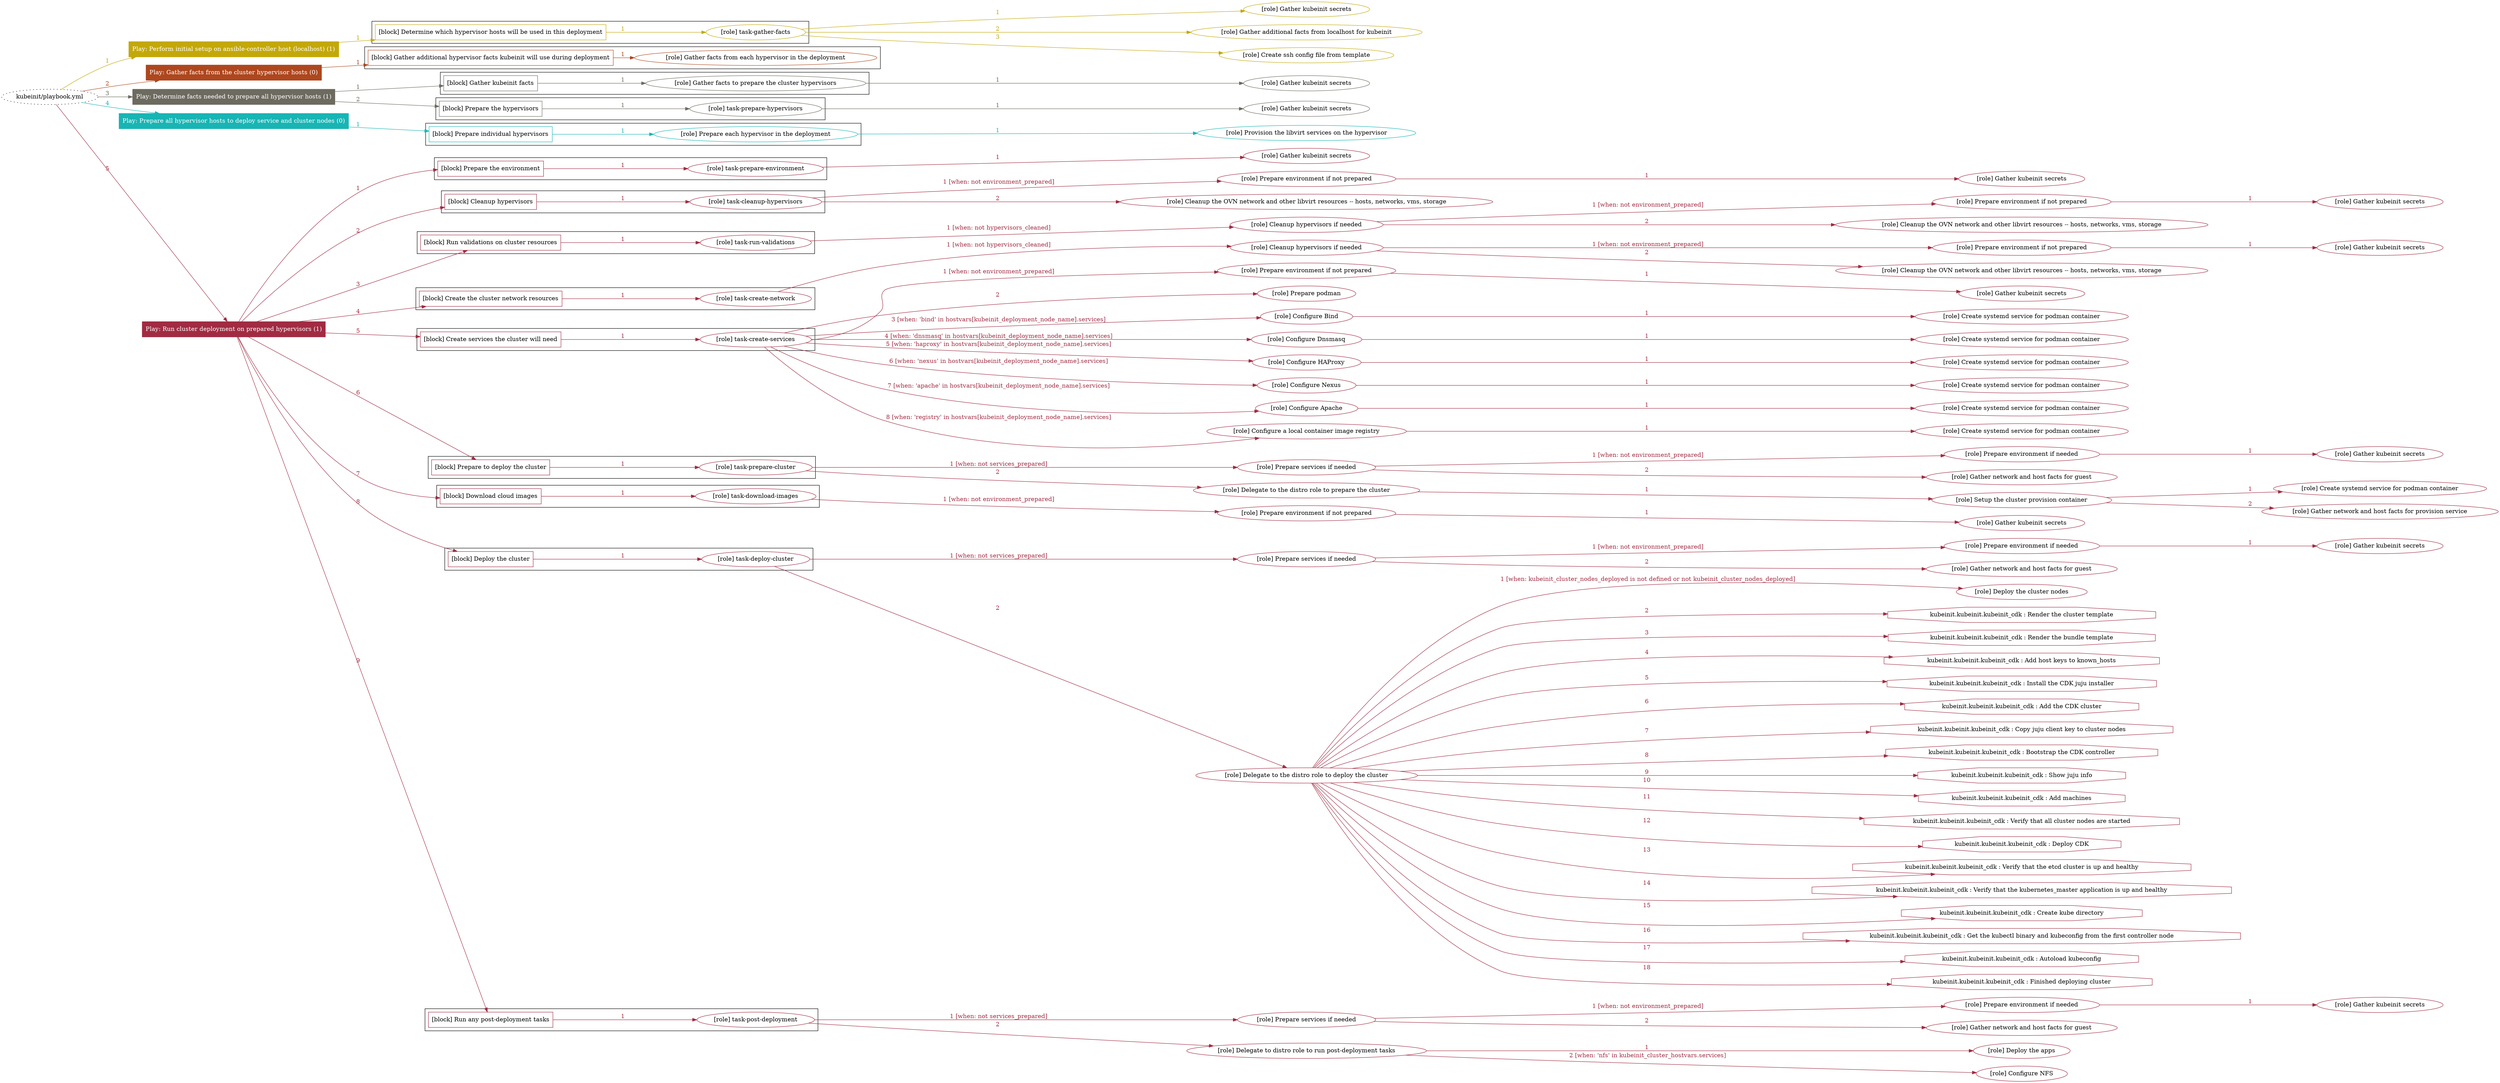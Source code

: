 digraph {
	graph [concentrate=true ordering=in rankdir=LR ratio=fill]
	edge [esep=5 sep=10]
	"kubeinit/playbook.yml" [URL="/home/runner/work/kubeinit/kubeinit/kubeinit/playbook.yml" id=playbook_540c8714 style=dotted]
	play_c4e6faad [label="Play: Perform initial setup on ansible-controller host (localhost) (1)" URL="/home/runner/work/kubeinit/kubeinit/kubeinit/playbook.yml" color="#c3a809" fontcolor="#ffffff" id=play_c4e6faad shape=box style=filled tooltip=localhost]
	"kubeinit/playbook.yml" -> play_c4e6faad [label="1 " color="#c3a809" fontcolor="#c3a809" id=edge_1e512dbe labeltooltip="1 " tooltip="1 "]
	subgraph "Gather kubeinit secrets" {
		role_24a7e60f [label="[role] Gather kubeinit secrets" URL="/home/runner/.ansible/collections/ansible_collections/kubeinit/kubeinit/roles/kubeinit_prepare/tasks/build_hypervisors_group.yml" color="#c3a809" id=role_24a7e60f tooltip="Gather kubeinit secrets"]
	}
	subgraph "Gather additional facts from localhost for kubeinit" {
		role_ffe23632 [label="[role] Gather additional facts from localhost for kubeinit" URL="/home/runner/.ansible/collections/ansible_collections/kubeinit/kubeinit/roles/kubeinit_prepare/tasks/build_hypervisors_group.yml" color="#c3a809" id=role_ffe23632 tooltip="Gather additional facts from localhost for kubeinit"]
	}
	subgraph "Create ssh config file from template" {
		role_763b07bf [label="[role] Create ssh config file from template" URL="/home/runner/.ansible/collections/ansible_collections/kubeinit/kubeinit/roles/kubeinit_prepare/tasks/build_hypervisors_group.yml" color="#c3a809" id=role_763b07bf tooltip="Create ssh config file from template"]
	}
	subgraph "task-gather-facts" {
		role_30313fa8 [label="[role] task-gather-facts" URL="/home/runner/work/kubeinit/kubeinit/kubeinit/playbook.yml" color="#c3a809" id=role_30313fa8 tooltip="task-gather-facts"]
		role_30313fa8 -> role_24a7e60f [label="1 " color="#c3a809" fontcolor="#c3a809" id=edge_00fcc442 labeltooltip="1 " tooltip="1 "]
		role_30313fa8 -> role_ffe23632 [label="2 " color="#c3a809" fontcolor="#c3a809" id=edge_20795782 labeltooltip="2 " tooltip="2 "]
		role_30313fa8 -> role_763b07bf [label="3 " color="#c3a809" fontcolor="#c3a809" id=edge_b3b89a66 labeltooltip="3 " tooltip="3 "]
	}
	subgraph "Play: Perform initial setup on ansible-controller host (localhost) (1)" {
		play_c4e6faad -> block_8456fee6 [label=1 color="#c3a809" fontcolor="#c3a809" id=edge_d18640ca labeltooltip=1 tooltip=1]
		subgraph cluster_block_8456fee6 {
			block_8456fee6 [label="[block] Determine which hypervisor hosts will be used in this deployment" URL="/home/runner/work/kubeinit/kubeinit/kubeinit/playbook.yml" color="#c3a809" id=block_8456fee6 labeltooltip="Determine which hypervisor hosts will be used in this deployment" shape=box tooltip="Determine which hypervisor hosts will be used in this deployment"]
			block_8456fee6 -> role_30313fa8 [label="1 " color="#c3a809" fontcolor="#c3a809" id=edge_c5ba53bf labeltooltip="1 " tooltip="1 "]
		}
	}
	play_e8f2e19f [label="Play: Gather facts from the cluster hypervisor hosts (0)" URL="/home/runner/work/kubeinit/kubeinit/kubeinit/playbook.yml" color="#ae471e" fontcolor="#ffffff" id=play_e8f2e19f shape=box style=filled tooltip="Play: Gather facts from the cluster hypervisor hosts (0)"]
	"kubeinit/playbook.yml" -> play_e8f2e19f [label="2 " color="#ae471e" fontcolor="#ae471e" id=edge_1d4df218 labeltooltip="2 " tooltip="2 "]
	subgraph "Gather facts from each hypervisor in the deployment" {
		role_b9ac0016 [label="[role] Gather facts from each hypervisor in the deployment" URL="/home/runner/work/kubeinit/kubeinit/kubeinit/playbook.yml" color="#ae471e" id=role_b9ac0016 tooltip="Gather facts from each hypervisor in the deployment"]
	}
	subgraph "Play: Gather facts from the cluster hypervisor hosts (0)" {
		play_e8f2e19f -> block_1ba31d6b [label=1 color="#ae471e" fontcolor="#ae471e" id=edge_ab0f6da4 labeltooltip=1 tooltip=1]
		subgraph cluster_block_1ba31d6b {
			block_1ba31d6b [label="[block] Gather additional hypervisor facts kubeinit will use during deployment" URL="/home/runner/work/kubeinit/kubeinit/kubeinit/playbook.yml" color="#ae471e" id=block_1ba31d6b labeltooltip="Gather additional hypervisor facts kubeinit will use during deployment" shape=box tooltip="Gather additional hypervisor facts kubeinit will use during deployment"]
			block_1ba31d6b -> role_b9ac0016 [label="1 " color="#ae471e" fontcolor="#ae471e" id=edge_33d21fa3 labeltooltip="1 " tooltip="1 "]
		}
	}
	play_18432f85 [label="Play: Determine facts needed to prepare all hypervisor hosts (1)" URL="/home/runner/work/kubeinit/kubeinit/kubeinit/playbook.yml" color="#6d6b5f" fontcolor="#ffffff" id=play_18432f85 shape=box style=filled tooltip=localhost]
	"kubeinit/playbook.yml" -> play_18432f85 [label="3 " color="#6d6b5f" fontcolor="#6d6b5f" id=edge_ab123bf9 labeltooltip="3 " tooltip="3 "]
	subgraph "Gather kubeinit secrets" {
		role_094cd475 [label="[role] Gather kubeinit secrets" URL="/home/runner/.ansible/collections/ansible_collections/kubeinit/kubeinit/roles/kubeinit_prepare/tasks/gather_kubeinit_facts.yml" color="#6d6b5f" id=role_094cd475 tooltip="Gather kubeinit secrets"]
	}
	subgraph "Gather facts to prepare the cluster hypervisors" {
		role_4676f86c [label="[role] Gather facts to prepare the cluster hypervisors" URL="/home/runner/work/kubeinit/kubeinit/kubeinit/playbook.yml" color="#6d6b5f" id=role_4676f86c tooltip="Gather facts to prepare the cluster hypervisors"]
		role_4676f86c -> role_094cd475 [label="1 " color="#6d6b5f" fontcolor="#6d6b5f" id=edge_bc3c84b2 labeltooltip="1 " tooltip="1 "]
	}
	subgraph "Gather kubeinit secrets" {
		role_6bf6845e [label="[role] Gather kubeinit secrets" URL="/home/runner/.ansible/collections/ansible_collections/kubeinit/kubeinit/roles/kubeinit_prepare/tasks/gather_kubeinit_facts.yml" color="#6d6b5f" id=role_6bf6845e tooltip="Gather kubeinit secrets"]
	}
	subgraph "task-prepare-hypervisors" {
		role_1a0356ec [label="[role] task-prepare-hypervisors" URL="/home/runner/work/kubeinit/kubeinit/kubeinit/playbook.yml" color="#6d6b5f" id=role_1a0356ec tooltip="task-prepare-hypervisors"]
		role_1a0356ec -> role_6bf6845e [label="1 " color="#6d6b5f" fontcolor="#6d6b5f" id=edge_0edf1156 labeltooltip="1 " tooltip="1 "]
	}
	subgraph "Play: Determine facts needed to prepare all hypervisor hosts (1)" {
		play_18432f85 -> block_76fa2b61 [label=1 color="#6d6b5f" fontcolor="#6d6b5f" id=edge_bf67a00c labeltooltip=1 tooltip=1]
		subgraph cluster_block_76fa2b61 {
			block_76fa2b61 [label="[block] Gather kubeinit facts" URL="/home/runner/work/kubeinit/kubeinit/kubeinit/playbook.yml" color="#6d6b5f" id=block_76fa2b61 labeltooltip="Gather kubeinit facts" shape=box tooltip="Gather kubeinit facts"]
			block_76fa2b61 -> role_4676f86c [label="1 " color="#6d6b5f" fontcolor="#6d6b5f" id=edge_a86f49c5 labeltooltip="1 " tooltip="1 "]
		}
		play_18432f85 -> block_17e99dd0 [label=2 color="#6d6b5f" fontcolor="#6d6b5f" id=edge_6c24a1d7 labeltooltip=2 tooltip=2]
		subgraph cluster_block_17e99dd0 {
			block_17e99dd0 [label="[block] Prepare the hypervisors" URL="/home/runner/work/kubeinit/kubeinit/kubeinit/playbook.yml" color="#6d6b5f" id=block_17e99dd0 labeltooltip="Prepare the hypervisors" shape=box tooltip="Prepare the hypervisors"]
			block_17e99dd0 -> role_1a0356ec [label="1 " color="#6d6b5f" fontcolor="#6d6b5f" id=edge_f94d490a labeltooltip="1 " tooltip="1 "]
		}
	}
	play_fe270a48 [label="Play: Prepare all hypervisor hosts to deploy service and cluster nodes (0)" URL="/home/runner/work/kubeinit/kubeinit/kubeinit/playbook.yml" color="#17b5b4" fontcolor="#ffffff" id=play_fe270a48 shape=box style=filled tooltip="Play: Prepare all hypervisor hosts to deploy service and cluster nodes (0)"]
	"kubeinit/playbook.yml" -> play_fe270a48 [label="4 " color="#17b5b4" fontcolor="#17b5b4" id=edge_020067ce labeltooltip="4 " tooltip="4 "]
	subgraph "Provision the libvirt services on the hypervisor" {
		role_2323fd3b [label="[role] Provision the libvirt services on the hypervisor" URL="/home/runner/.ansible/collections/ansible_collections/kubeinit/kubeinit/roles/kubeinit_prepare/tasks/prepare_hypervisor.yml" color="#17b5b4" id=role_2323fd3b tooltip="Provision the libvirt services on the hypervisor"]
	}
	subgraph "Prepare each hypervisor in the deployment" {
		role_f5508aec [label="[role] Prepare each hypervisor in the deployment" URL="/home/runner/work/kubeinit/kubeinit/kubeinit/playbook.yml" color="#17b5b4" id=role_f5508aec tooltip="Prepare each hypervisor in the deployment"]
		role_f5508aec -> role_2323fd3b [label="1 " color="#17b5b4" fontcolor="#17b5b4" id=edge_b71c77a0 labeltooltip="1 " tooltip="1 "]
	}
	subgraph "Play: Prepare all hypervisor hosts to deploy service and cluster nodes (0)" {
		play_fe270a48 -> block_21256744 [label=1 color="#17b5b4" fontcolor="#17b5b4" id=edge_0fe9a6ab labeltooltip=1 tooltip=1]
		subgraph cluster_block_21256744 {
			block_21256744 [label="[block] Prepare individual hypervisors" URL="/home/runner/work/kubeinit/kubeinit/kubeinit/playbook.yml" color="#17b5b4" id=block_21256744 labeltooltip="Prepare individual hypervisors" shape=box tooltip="Prepare individual hypervisors"]
			block_21256744 -> role_f5508aec [label="1 " color="#17b5b4" fontcolor="#17b5b4" id=edge_f0add088 labeltooltip="1 " tooltip="1 "]
		}
	}
	play_d571a908 [label="Play: Run cluster deployment on prepared hypervisors (1)" URL="/home/runner/work/kubeinit/kubeinit/kubeinit/playbook.yml" color="#a12b42" fontcolor="#ffffff" id=play_d571a908 shape=box style=filled tooltip=localhost]
	"kubeinit/playbook.yml" -> play_d571a908 [label="5 " color="#a12b42" fontcolor="#a12b42" id=edge_8c1e5c7b labeltooltip="5 " tooltip="5 "]
	subgraph "Gather kubeinit secrets" {
		role_9a1e854d [label="[role] Gather kubeinit secrets" URL="/home/runner/.ansible/collections/ansible_collections/kubeinit/kubeinit/roles/kubeinit_prepare/tasks/gather_kubeinit_facts.yml" color="#a12b42" id=role_9a1e854d tooltip="Gather kubeinit secrets"]
	}
	subgraph "task-prepare-environment" {
		role_d0ebd78d [label="[role] task-prepare-environment" URL="/home/runner/work/kubeinit/kubeinit/kubeinit/playbook.yml" color="#a12b42" id=role_d0ebd78d tooltip="task-prepare-environment"]
		role_d0ebd78d -> role_9a1e854d [label="1 " color="#a12b42" fontcolor="#a12b42" id=edge_877aa7a2 labeltooltip="1 " tooltip="1 "]
	}
	subgraph "Gather kubeinit secrets" {
		role_ff894077 [label="[role] Gather kubeinit secrets" URL="/home/runner/.ansible/collections/ansible_collections/kubeinit/kubeinit/roles/kubeinit_prepare/tasks/gather_kubeinit_facts.yml" color="#a12b42" id=role_ff894077 tooltip="Gather kubeinit secrets"]
	}
	subgraph "Prepare environment if not prepared" {
		role_87d222db [label="[role] Prepare environment if not prepared" URL="/home/runner/.ansible/collections/ansible_collections/kubeinit/kubeinit/roles/kubeinit_prepare/tasks/cleanup_hypervisors.yml" color="#a12b42" id=role_87d222db tooltip="Prepare environment if not prepared"]
		role_87d222db -> role_ff894077 [label="1 " color="#a12b42" fontcolor="#a12b42" id=edge_381c384e labeltooltip="1 " tooltip="1 "]
	}
	subgraph "Cleanup the OVN network and other libvirt resources -- hosts, networks, vms, storage" {
		role_c19598d9 [label="[role] Cleanup the OVN network and other libvirt resources -- hosts, networks, vms, storage" URL="/home/runner/.ansible/collections/ansible_collections/kubeinit/kubeinit/roles/kubeinit_prepare/tasks/cleanup_hypervisors.yml" color="#a12b42" id=role_c19598d9 tooltip="Cleanup the OVN network and other libvirt resources -- hosts, networks, vms, storage"]
	}
	subgraph "task-cleanup-hypervisors" {
		role_41b975e9 [label="[role] task-cleanup-hypervisors" URL="/home/runner/work/kubeinit/kubeinit/kubeinit/playbook.yml" color="#a12b42" id=role_41b975e9 tooltip="task-cleanup-hypervisors"]
		role_41b975e9 -> role_87d222db [label="1 [when: not environment_prepared]" color="#a12b42" fontcolor="#a12b42" id=edge_1780eab5 labeltooltip="1 [when: not environment_prepared]" tooltip="1 [when: not environment_prepared]"]
		role_41b975e9 -> role_c19598d9 [label="2 " color="#a12b42" fontcolor="#a12b42" id=edge_e8620f35 labeltooltip="2 " tooltip="2 "]
	}
	subgraph "Gather kubeinit secrets" {
		role_78aa8b3f [label="[role] Gather kubeinit secrets" URL="/home/runner/.ansible/collections/ansible_collections/kubeinit/kubeinit/roles/kubeinit_prepare/tasks/gather_kubeinit_facts.yml" color="#a12b42" id=role_78aa8b3f tooltip="Gather kubeinit secrets"]
	}
	subgraph "Prepare environment if not prepared" {
		role_1845ea2c [label="[role] Prepare environment if not prepared" URL="/home/runner/.ansible/collections/ansible_collections/kubeinit/kubeinit/roles/kubeinit_prepare/tasks/cleanup_hypervisors.yml" color="#a12b42" id=role_1845ea2c tooltip="Prepare environment if not prepared"]
		role_1845ea2c -> role_78aa8b3f [label="1 " color="#a12b42" fontcolor="#a12b42" id=edge_21c24b01 labeltooltip="1 " tooltip="1 "]
	}
	subgraph "Cleanup the OVN network and other libvirt resources -- hosts, networks, vms, storage" {
		role_591bc6b4 [label="[role] Cleanup the OVN network and other libvirt resources -- hosts, networks, vms, storage" URL="/home/runner/.ansible/collections/ansible_collections/kubeinit/kubeinit/roles/kubeinit_prepare/tasks/cleanup_hypervisors.yml" color="#a12b42" id=role_591bc6b4 tooltip="Cleanup the OVN network and other libvirt resources -- hosts, networks, vms, storage"]
	}
	subgraph "Cleanup hypervisors if needed" {
		role_566dbd53 [label="[role] Cleanup hypervisors if needed" URL="/home/runner/.ansible/collections/ansible_collections/kubeinit/kubeinit/roles/kubeinit_validations/tasks/main.yml" color="#a12b42" id=role_566dbd53 tooltip="Cleanup hypervisors if needed"]
		role_566dbd53 -> role_1845ea2c [label="1 [when: not environment_prepared]" color="#a12b42" fontcolor="#a12b42" id=edge_afad97ba labeltooltip="1 [when: not environment_prepared]" tooltip="1 [when: not environment_prepared]"]
		role_566dbd53 -> role_591bc6b4 [label="2 " color="#a12b42" fontcolor="#a12b42" id=edge_14aca074 labeltooltip="2 " tooltip="2 "]
	}
	subgraph "task-run-validations" {
		role_c73b60c1 [label="[role] task-run-validations" URL="/home/runner/work/kubeinit/kubeinit/kubeinit/playbook.yml" color="#a12b42" id=role_c73b60c1 tooltip="task-run-validations"]
		role_c73b60c1 -> role_566dbd53 [label="1 [when: not hypervisors_cleaned]" color="#a12b42" fontcolor="#a12b42" id=edge_c52863a4 labeltooltip="1 [when: not hypervisors_cleaned]" tooltip="1 [when: not hypervisors_cleaned]"]
	}
	subgraph "Gather kubeinit secrets" {
		role_a9b3c905 [label="[role] Gather kubeinit secrets" URL="/home/runner/.ansible/collections/ansible_collections/kubeinit/kubeinit/roles/kubeinit_prepare/tasks/gather_kubeinit_facts.yml" color="#a12b42" id=role_a9b3c905 tooltip="Gather kubeinit secrets"]
	}
	subgraph "Prepare environment if not prepared" {
		role_eed98b9b [label="[role] Prepare environment if not prepared" URL="/home/runner/.ansible/collections/ansible_collections/kubeinit/kubeinit/roles/kubeinit_prepare/tasks/cleanup_hypervisors.yml" color="#a12b42" id=role_eed98b9b tooltip="Prepare environment if not prepared"]
		role_eed98b9b -> role_a9b3c905 [label="1 " color="#a12b42" fontcolor="#a12b42" id=edge_c200517d labeltooltip="1 " tooltip="1 "]
	}
	subgraph "Cleanup the OVN network and other libvirt resources -- hosts, networks, vms, storage" {
		role_dec70020 [label="[role] Cleanup the OVN network and other libvirt resources -- hosts, networks, vms, storage" URL="/home/runner/.ansible/collections/ansible_collections/kubeinit/kubeinit/roles/kubeinit_prepare/tasks/cleanup_hypervisors.yml" color="#a12b42" id=role_dec70020 tooltip="Cleanup the OVN network and other libvirt resources -- hosts, networks, vms, storage"]
	}
	subgraph "Cleanup hypervisors if needed" {
		role_1113931f [label="[role] Cleanup hypervisors if needed" URL="/home/runner/.ansible/collections/ansible_collections/kubeinit/kubeinit/roles/kubeinit_libvirt/tasks/create_network.yml" color="#a12b42" id=role_1113931f tooltip="Cleanup hypervisors if needed"]
		role_1113931f -> role_eed98b9b [label="1 [when: not environment_prepared]" color="#a12b42" fontcolor="#a12b42" id=edge_4d1b823d labeltooltip="1 [when: not environment_prepared]" tooltip="1 [when: not environment_prepared]"]
		role_1113931f -> role_dec70020 [label="2 " color="#a12b42" fontcolor="#a12b42" id=edge_4679e61d labeltooltip="2 " tooltip="2 "]
	}
	subgraph "task-create-network" {
		role_ef24fb5f [label="[role] task-create-network" URL="/home/runner/work/kubeinit/kubeinit/kubeinit/playbook.yml" color="#a12b42" id=role_ef24fb5f tooltip="task-create-network"]
		role_ef24fb5f -> role_1113931f [label="1 [when: not hypervisors_cleaned]" color="#a12b42" fontcolor="#a12b42" id=edge_295076e8 labeltooltip="1 [when: not hypervisors_cleaned]" tooltip="1 [when: not hypervisors_cleaned]"]
	}
	subgraph "Gather kubeinit secrets" {
		role_411d6def [label="[role] Gather kubeinit secrets" URL="/home/runner/.ansible/collections/ansible_collections/kubeinit/kubeinit/roles/kubeinit_prepare/tasks/gather_kubeinit_facts.yml" color="#a12b42" id=role_411d6def tooltip="Gather kubeinit secrets"]
	}
	subgraph "Prepare environment if not prepared" {
		role_1bd7118b [label="[role] Prepare environment if not prepared" URL="/home/runner/.ansible/collections/ansible_collections/kubeinit/kubeinit/roles/kubeinit_services/tasks/main.yml" color="#a12b42" id=role_1bd7118b tooltip="Prepare environment if not prepared"]
		role_1bd7118b -> role_411d6def [label="1 " color="#a12b42" fontcolor="#a12b42" id=edge_a2bce261 labeltooltip="1 " tooltip="1 "]
	}
	subgraph "Prepare podman" {
		role_208d3494 [label="[role] Prepare podman" URL="/home/runner/.ansible/collections/ansible_collections/kubeinit/kubeinit/roles/kubeinit_services/tasks/00_create_service_pod.yml" color="#a12b42" id=role_208d3494 tooltip="Prepare podman"]
	}
	subgraph "Create systemd service for podman container" {
		role_84719093 [label="[role] Create systemd service for podman container" URL="/home/runner/.ansible/collections/ansible_collections/kubeinit/kubeinit/roles/kubeinit_bind/tasks/main.yml" color="#a12b42" id=role_84719093 tooltip="Create systemd service for podman container"]
	}
	subgraph "Configure Bind" {
		role_89d24396 [label="[role] Configure Bind" URL="/home/runner/.ansible/collections/ansible_collections/kubeinit/kubeinit/roles/kubeinit_services/tasks/start_services_containers.yml" color="#a12b42" id=role_89d24396 tooltip="Configure Bind"]
		role_89d24396 -> role_84719093 [label="1 " color="#a12b42" fontcolor="#a12b42" id=edge_10ea1807 labeltooltip="1 " tooltip="1 "]
	}
	subgraph "Create systemd service for podman container" {
		role_38373927 [label="[role] Create systemd service for podman container" URL="/home/runner/.ansible/collections/ansible_collections/kubeinit/kubeinit/roles/kubeinit_dnsmasq/tasks/main.yml" color="#a12b42" id=role_38373927 tooltip="Create systemd service for podman container"]
	}
	subgraph "Configure Dnsmasq" {
		role_e02be8e4 [label="[role] Configure Dnsmasq" URL="/home/runner/.ansible/collections/ansible_collections/kubeinit/kubeinit/roles/kubeinit_services/tasks/start_services_containers.yml" color="#a12b42" id=role_e02be8e4 tooltip="Configure Dnsmasq"]
		role_e02be8e4 -> role_38373927 [label="1 " color="#a12b42" fontcolor="#a12b42" id=edge_f226a925 labeltooltip="1 " tooltip="1 "]
	}
	subgraph "Create systemd service for podman container" {
		role_63601c89 [label="[role] Create systemd service for podman container" URL="/home/runner/.ansible/collections/ansible_collections/kubeinit/kubeinit/roles/kubeinit_haproxy/tasks/main.yml" color="#a12b42" id=role_63601c89 tooltip="Create systemd service for podman container"]
	}
	subgraph "Configure HAProxy" {
		role_3cb2c49f [label="[role] Configure HAProxy" URL="/home/runner/.ansible/collections/ansible_collections/kubeinit/kubeinit/roles/kubeinit_services/tasks/start_services_containers.yml" color="#a12b42" id=role_3cb2c49f tooltip="Configure HAProxy"]
		role_3cb2c49f -> role_63601c89 [label="1 " color="#a12b42" fontcolor="#a12b42" id=edge_6e698a05 labeltooltip="1 " tooltip="1 "]
	}
	subgraph "Create systemd service for podman container" {
		role_08375f8d [label="[role] Create systemd service for podman container" URL="/home/runner/.ansible/collections/ansible_collections/kubeinit/kubeinit/roles/kubeinit_nexus/tasks/main.yml" color="#a12b42" id=role_08375f8d tooltip="Create systemd service for podman container"]
	}
	subgraph "Configure Nexus" {
		role_42d8c5cc [label="[role] Configure Nexus" URL="/home/runner/.ansible/collections/ansible_collections/kubeinit/kubeinit/roles/kubeinit_services/tasks/start_services_containers.yml" color="#a12b42" id=role_42d8c5cc tooltip="Configure Nexus"]
		role_42d8c5cc -> role_08375f8d [label="1 " color="#a12b42" fontcolor="#a12b42" id=edge_4dd380c5 labeltooltip="1 " tooltip="1 "]
	}
	subgraph "Create systemd service for podman container" {
		role_613f42f8 [label="[role] Create systemd service for podman container" URL="/home/runner/.ansible/collections/ansible_collections/kubeinit/kubeinit/roles/kubeinit_apache/tasks/main.yml" color="#a12b42" id=role_613f42f8 tooltip="Create systemd service for podman container"]
	}
	subgraph "Configure Apache" {
		role_d44f0562 [label="[role] Configure Apache" URL="/home/runner/.ansible/collections/ansible_collections/kubeinit/kubeinit/roles/kubeinit_services/tasks/start_services_containers.yml" color="#a12b42" id=role_d44f0562 tooltip="Configure Apache"]
		role_d44f0562 -> role_613f42f8 [label="1 " color="#a12b42" fontcolor="#a12b42" id=edge_aa66fe00 labeltooltip="1 " tooltip="1 "]
	}
	subgraph "Create systemd service for podman container" {
		role_1133954d [label="[role] Create systemd service for podman container" URL="/home/runner/.ansible/collections/ansible_collections/kubeinit/kubeinit/roles/kubeinit_registry/tasks/main.yml" color="#a12b42" id=role_1133954d tooltip="Create systemd service for podman container"]
	}
	subgraph "Configure a local container image registry" {
		role_bd996cb4 [label="[role] Configure a local container image registry" URL="/home/runner/.ansible/collections/ansible_collections/kubeinit/kubeinit/roles/kubeinit_services/tasks/start_services_containers.yml" color="#a12b42" id=role_bd996cb4 tooltip="Configure a local container image registry"]
		role_bd996cb4 -> role_1133954d [label="1 " color="#a12b42" fontcolor="#a12b42" id=edge_87f8b990 labeltooltip="1 " tooltip="1 "]
	}
	subgraph "task-create-services" {
		role_c46520e4 [label="[role] task-create-services" URL="/home/runner/work/kubeinit/kubeinit/kubeinit/playbook.yml" color="#a12b42" id=role_c46520e4 tooltip="task-create-services"]
		role_c46520e4 -> role_1bd7118b [label="1 [when: not environment_prepared]" color="#a12b42" fontcolor="#a12b42" id=edge_23365cdf labeltooltip="1 [when: not environment_prepared]" tooltip="1 [when: not environment_prepared]"]
		role_c46520e4 -> role_208d3494 [label="2 " color="#a12b42" fontcolor="#a12b42" id=edge_5ff48bb2 labeltooltip="2 " tooltip="2 "]
		role_c46520e4 -> role_89d24396 [label="3 [when: 'bind' in hostvars[kubeinit_deployment_node_name].services]" color="#a12b42" fontcolor="#a12b42" id=edge_f3e15d01 labeltooltip="3 [when: 'bind' in hostvars[kubeinit_deployment_node_name].services]" tooltip="3 [when: 'bind' in hostvars[kubeinit_deployment_node_name].services]"]
		role_c46520e4 -> role_e02be8e4 [label="4 [when: 'dnsmasq' in hostvars[kubeinit_deployment_node_name].services]" color="#a12b42" fontcolor="#a12b42" id=edge_643b80c2 labeltooltip="4 [when: 'dnsmasq' in hostvars[kubeinit_deployment_node_name].services]" tooltip="4 [when: 'dnsmasq' in hostvars[kubeinit_deployment_node_name].services]"]
		role_c46520e4 -> role_3cb2c49f [label="5 [when: 'haproxy' in hostvars[kubeinit_deployment_node_name].services]" color="#a12b42" fontcolor="#a12b42" id=edge_b162a6da labeltooltip="5 [when: 'haproxy' in hostvars[kubeinit_deployment_node_name].services]" tooltip="5 [when: 'haproxy' in hostvars[kubeinit_deployment_node_name].services]"]
		role_c46520e4 -> role_42d8c5cc [label="6 [when: 'nexus' in hostvars[kubeinit_deployment_node_name].services]" color="#a12b42" fontcolor="#a12b42" id=edge_3ea3adea labeltooltip="6 [when: 'nexus' in hostvars[kubeinit_deployment_node_name].services]" tooltip="6 [when: 'nexus' in hostvars[kubeinit_deployment_node_name].services]"]
		role_c46520e4 -> role_d44f0562 [label="7 [when: 'apache' in hostvars[kubeinit_deployment_node_name].services]" color="#a12b42" fontcolor="#a12b42" id=edge_78b15d96 labeltooltip="7 [when: 'apache' in hostvars[kubeinit_deployment_node_name].services]" tooltip="7 [when: 'apache' in hostvars[kubeinit_deployment_node_name].services]"]
		role_c46520e4 -> role_bd996cb4 [label="8 [when: 'registry' in hostvars[kubeinit_deployment_node_name].services]" color="#a12b42" fontcolor="#a12b42" id=edge_951631cc labeltooltip="8 [when: 'registry' in hostvars[kubeinit_deployment_node_name].services]" tooltip="8 [when: 'registry' in hostvars[kubeinit_deployment_node_name].services]"]
	}
	subgraph "Gather kubeinit secrets" {
		role_e24f3437 [label="[role] Gather kubeinit secrets" URL="/home/runner/.ansible/collections/ansible_collections/kubeinit/kubeinit/roles/kubeinit_prepare/tasks/gather_kubeinit_facts.yml" color="#a12b42" id=role_e24f3437 tooltip="Gather kubeinit secrets"]
	}
	subgraph "Prepare environment if needed" {
		role_c4685840 [label="[role] Prepare environment if needed" URL="/home/runner/.ansible/collections/ansible_collections/kubeinit/kubeinit/roles/kubeinit_services/tasks/prepare_services.yml" color="#a12b42" id=role_c4685840 tooltip="Prepare environment if needed"]
		role_c4685840 -> role_e24f3437 [label="1 " color="#a12b42" fontcolor="#a12b42" id=edge_9018ce61 labeltooltip="1 " tooltip="1 "]
	}
	subgraph "Gather network and host facts for guest" {
		role_df292517 [label="[role] Gather network and host facts for guest" URL="/home/runner/.ansible/collections/ansible_collections/kubeinit/kubeinit/roles/kubeinit_services/tasks/prepare_services.yml" color="#a12b42" id=role_df292517 tooltip="Gather network and host facts for guest"]
	}
	subgraph "Prepare services if needed" {
		role_16965d14 [label="[role] Prepare services if needed" URL="/home/runner/.ansible/collections/ansible_collections/kubeinit/kubeinit/roles/kubeinit_prepare/tasks/prepare_cluster.yml" color="#a12b42" id=role_16965d14 tooltip="Prepare services if needed"]
		role_16965d14 -> role_c4685840 [label="1 [when: not environment_prepared]" color="#a12b42" fontcolor="#a12b42" id=edge_e515daa2 labeltooltip="1 [when: not environment_prepared]" tooltip="1 [when: not environment_prepared]"]
		role_16965d14 -> role_df292517 [label="2 " color="#a12b42" fontcolor="#a12b42" id=edge_e02c5b05 labeltooltip="2 " tooltip="2 "]
	}
	subgraph "Create systemd service for podman container" {
		role_4c661254 [label="[role] Create systemd service for podman container" URL="/home/runner/.ansible/collections/ansible_collections/kubeinit/kubeinit/roles/kubeinit_services/tasks/create_provision_container.yml" color="#a12b42" id=role_4c661254 tooltip="Create systemd service for podman container"]
	}
	subgraph "Gather network and host facts for provision service" {
		role_835d0636 [label="[role] Gather network and host facts for provision service" URL="/home/runner/.ansible/collections/ansible_collections/kubeinit/kubeinit/roles/kubeinit_services/tasks/create_provision_container.yml" color="#a12b42" id=role_835d0636 tooltip="Gather network and host facts for provision service"]
	}
	subgraph "Setup the cluster provision container" {
		role_513fac63 [label="[role] Setup the cluster provision container" URL="/home/runner/.ansible/collections/ansible_collections/kubeinit/kubeinit/roles/kubeinit_cdk/tasks/prepare_cluster.yml" color="#a12b42" id=role_513fac63 tooltip="Setup the cluster provision container"]
		role_513fac63 -> role_4c661254 [label="1 " color="#a12b42" fontcolor="#a12b42" id=edge_53ac261e labeltooltip="1 " tooltip="1 "]
		role_513fac63 -> role_835d0636 [label="2 " color="#a12b42" fontcolor="#a12b42" id=edge_b5baf7a6 labeltooltip="2 " tooltip="2 "]
	}
	subgraph "Delegate to the distro role to prepare the cluster" {
		role_c7f92839 [label="[role] Delegate to the distro role to prepare the cluster" URL="/home/runner/.ansible/collections/ansible_collections/kubeinit/kubeinit/roles/kubeinit_prepare/tasks/prepare_cluster.yml" color="#a12b42" id=role_c7f92839 tooltip="Delegate to the distro role to prepare the cluster"]
		role_c7f92839 -> role_513fac63 [label="1 " color="#a12b42" fontcolor="#a12b42" id=edge_9eed0065 labeltooltip="1 " tooltip="1 "]
	}
	subgraph "task-prepare-cluster" {
		role_2371b800 [label="[role] task-prepare-cluster" URL="/home/runner/work/kubeinit/kubeinit/kubeinit/playbook.yml" color="#a12b42" id=role_2371b800 tooltip="task-prepare-cluster"]
		role_2371b800 -> role_16965d14 [label="1 [when: not services_prepared]" color="#a12b42" fontcolor="#a12b42" id=edge_bb43a3bb labeltooltip="1 [when: not services_prepared]" tooltip="1 [when: not services_prepared]"]
		role_2371b800 -> role_c7f92839 [label="2 " color="#a12b42" fontcolor="#a12b42" id=edge_cca9da0c labeltooltip="2 " tooltip="2 "]
	}
	subgraph "Gather kubeinit secrets" {
		role_9ac4238c [label="[role] Gather kubeinit secrets" URL="/home/runner/.ansible/collections/ansible_collections/kubeinit/kubeinit/roles/kubeinit_prepare/tasks/gather_kubeinit_facts.yml" color="#a12b42" id=role_9ac4238c tooltip="Gather kubeinit secrets"]
	}
	subgraph "Prepare environment if not prepared" {
		role_27bf4ce5 [label="[role] Prepare environment if not prepared" URL="/home/runner/.ansible/collections/ansible_collections/kubeinit/kubeinit/roles/kubeinit_libvirt/tasks/download_cloud_images.yml" color="#a12b42" id=role_27bf4ce5 tooltip="Prepare environment if not prepared"]
		role_27bf4ce5 -> role_9ac4238c [label="1 " color="#a12b42" fontcolor="#a12b42" id=edge_7404deb6 labeltooltip="1 " tooltip="1 "]
	}
	subgraph "task-download-images" {
		role_74677c7b [label="[role] task-download-images" URL="/home/runner/work/kubeinit/kubeinit/kubeinit/playbook.yml" color="#a12b42" id=role_74677c7b tooltip="task-download-images"]
		role_74677c7b -> role_27bf4ce5 [label="1 [when: not environment_prepared]" color="#a12b42" fontcolor="#a12b42" id=edge_a343ff19 labeltooltip="1 [when: not environment_prepared]" tooltip="1 [when: not environment_prepared]"]
	}
	subgraph "Gather kubeinit secrets" {
		role_b01ebc68 [label="[role] Gather kubeinit secrets" URL="/home/runner/.ansible/collections/ansible_collections/kubeinit/kubeinit/roles/kubeinit_prepare/tasks/gather_kubeinit_facts.yml" color="#a12b42" id=role_b01ebc68 tooltip="Gather kubeinit secrets"]
	}
	subgraph "Prepare environment if needed" {
		role_9f91cddf [label="[role] Prepare environment if needed" URL="/home/runner/.ansible/collections/ansible_collections/kubeinit/kubeinit/roles/kubeinit_services/tasks/prepare_services.yml" color="#a12b42" id=role_9f91cddf tooltip="Prepare environment if needed"]
		role_9f91cddf -> role_b01ebc68 [label="1 " color="#a12b42" fontcolor="#a12b42" id=edge_2ba6b8e5 labeltooltip="1 " tooltip="1 "]
	}
	subgraph "Gather network and host facts for guest" {
		role_9cddaa1f [label="[role] Gather network and host facts for guest" URL="/home/runner/.ansible/collections/ansible_collections/kubeinit/kubeinit/roles/kubeinit_services/tasks/prepare_services.yml" color="#a12b42" id=role_9cddaa1f tooltip="Gather network and host facts for guest"]
	}
	subgraph "Prepare services if needed" {
		role_0b2dbed6 [label="[role] Prepare services if needed" URL="/home/runner/.ansible/collections/ansible_collections/kubeinit/kubeinit/roles/kubeinit_prepare/tasks/deploy_cluster.yml" color="#a12b42" id=role_0b2dbed6 tooltip="Prepare services if needed"]
		role_0b2dbed6 -> role_9f91cddf [label="1 [when: not environment_prepared]" color="#a12b42" fontcolor="#a12b42" id=edge_d8c37577 labeltooltip="1 [when: not environment_prepared]" tooltip="1 [when: not environment_prepared]"]
		role_0b2dbed6 -> role_9cddaa1f [label="2 " color="#a12b42" fontcolor="#a12b42" id=edge_96cde007 labeltooltip="2 " tooltip="2 "]
	}
	subgraph "Deploy the cluster nodes" {
		role_fee2fcf2 [label="[role] Deploy the cluster nodes" URL="/home/runner/.ansible/collections/ansible_collections/kubeinit/kubeinit/roles/kubeinit_cdk/tasks/main.yml" color="#a12b42" id=role_fee2fcf2 tooltip="Deploy the cluster nodes"]
	}
	subgraph "Delegate to the distro role to deploy the cluster" {
		role_1ef99aaa [label="[role] Delegate to the distro role to deploy the cluster" URL="/home/runner/.ansible/collections/ansible_collections/kubeinit/kubeinit/roles/kubeinit_prepare/tasks/deploy_cluster.yml" color="#a12b42" id=role_1ef99aaa tooltip="Delegate to the distro role to deploy the cluster"]
		role_1ef99aaa -> role_fee2fcf2 [label="1 [when: kubeinit_cluster_nodes_deployed is not defined or not kubeinit_cluster_nodes_deployed]" color="#a12b42" fontcolor="#a12b42" id=edge_9d66bf58 labeltooltip="1 [when: kubeinit_cluster_nodes_deployed is not defined or not kubeinit_cluster_nodes_deployed]" tooltip="1 [when: kubeinit_cluster_nodes_deployed is not defined or not kubeinit_cluster_nodes_deployed]"]
		task_f3f62fdc [label="kubeinit.kubeinit.kubeinit_cdk : Render the cluster template" URL="/home/runner/.ansible/collections/ansible_collections/kubeinit/kubeinit/roles/kubeinit_cdk/tasks/main.yml" color="#a12b42" id=task_f3f62fdc shape=octagon tooltip="kubeinit.kubeinit.kubeinit_cdk : Render the cluster template"]
		role_1ef99aaa -> task_f3f62fdc [label="2 " color="#a12b42" fontcolor="#a12b42" id=edge_4bd1b894 labeltooltip="2 " tooltip="2 "]
		task_53db6fc3 [label="kubeinit.kubeinit.kubeinit_cdk : Render the bundle template" URL="/home/runner/.ansible/collections/ansible_collections/kubeinit/kubeinit/roles/kubeinit_cdk/tasks/main.yml" color="#a12b42" id=task_53db6fc3 shape=octagon tooltip="kubeinit.kubeinit.kubeinit_cdk : Render the bundle template"]
		role_1ef99aaa -> task_53db6fc3 [label="3 " color="#a12b42" fontcolor="#a12b42" id=edge_8d1791e6 labeltooltip="3 " tooltip="3 "]
		task_c5ed1431 [label="kubeinit.kubeinit.kubeinit_cdk : Add host keys to known_hosts" URL="/home/runner/.ansible/collections/ansible_collections/kubeinit/kubeinit/roles/kubeinit_cdk/tasks/main.yml" color="#a12b42" id=task_c5ed1431 shape=octagon tooltip="kubeinit.kubeinit.kubeinit_cdk : Add host keys to known_hosts"]
		role_1ef99aaa -> task_c5ed1431 [label="4 " color="#a12b42" fontcolor="#a12b42" id=edge_f2b778e2 labeltooltip="4 " tooltip="4 "]
		task_be881ebf [label="kubeinit.kubeinit.kubeinit_cdk : Install the CDK juju installer" URL="/home/runner/.ansible/collections/ansible_collections/kubeinit/kubeinit/roles/kubeinit_cdk/tasks/main.yml" color="#a12b42" id=task_be881ebf shape=octagon tooltip="kubeinit.kubeinit.kubeinit_cdk : Install the CDK juju installer"]
		role_1ef99aaa -> task_be881ebf [label="5 " color="#a12b42" fontcolor="#a12b42" id=edge_22e17040 labeltooltip="5 " tooltip="5 "]
		task_72df4e6e [label="kubeinit.kubeinit.kubeinit_cdk : Add the CDK cluster" URL="/home/runner/.ansible/collections/ansible_collections/kubeinit/kubeinit/roles/kubeinit_cdk/tasks/main.yml" color="#a12b42" id=task_72df4e6e shape=octagon tooltip="kubeinit.kubeinit.kubeinit_cdk : Add the CDK cluster"]
		role_1ef99aaa -> task_72df4e6e [label="6 " color="#a12b42" fontcolor="#a12b42" id=edge_885657a1 labeltooltip="6 " tooltip="6 "]
		task_5491d4c8 [label="kubeinit.kubeinit.kubeinit_cdk : Copy juju client key to cluster nodes" URL="/home/runner/.ansible/collections/ansible_collections/kubeinit/kubeinit/roles/kubeinit_cdk/tasks/main.yml" color="#a12b42" id=task_5491d4c8 shape=octagon tooltip="kubeinit.kubeinit.kubeinit_cdk : Copy juju client key to cluster nodes"]
		role_1ef99aaa -> task_5491d4c8 [label="7 " color="#a12b42" fontcolor="#a12b42" id=edge_41bbf350 labeltooltip="7 " tooltip="7 "]
		task_7ba50414 [label="kubeinit.kubeinit.kubeinit_cdk : Bootstrap the CDK controller" URL="/home/runner/.ansible/collections/ansible_collections/kubeinit/kubeinit/roles/kubeinit_cdk/tasks/main.yml" color="#a12b42" id=task_7ba50414 shape=octagon tooltip="kubeinit.kubeinit.kubeinit_cdk : Bootstrap the CDK controller"]
		role_1ef99aaa -> task_7ba50414 [label="8 " color="#a12b42" fontcolor="#a12b42" id=edge_b4f5f5c9 labeltooltip="8 " tooltip="8 "]
		task_0c4e2045 [label="kubeinit.kubeinit.kubeinit_cdk : Show juju info" URL="/home/runner/.ansible/collections/ansible_collections/kubeinit/kubeinit/roles/kubeinit_cdk/tasks/main.yml" color="#a12b42" id=task_0c4e2045 shape=octagon tooltip="kubeinit.kubeinit.kubeinit_cdk : Show juju info"]
		role_1ef99aaa -> task_0c4e2045 [label="9 " color="#a12b42" fontcolor="#a12b42" id=edge_3c6930f4 labeltooltip="9 " tooltip="9 "]
		task_94ccad24 [label="kubeinit.kubeinit.kubeinit_cdk : Add machines" URL="/home/runner/.ansible/collections/ansible_collections/kubeinit/kubeinit/roles/kubeinit_cdk/tasks/main.yml" color="#a12b42" id=task_94ccad24 shape=octagon tooltip="kubeinit.kubeinit.kubeinit_cdk : Add machines"]
		role_1ef99aaa -> task_94ccad24 [label="10 " color="#a12b42" fontcolor="#a12b42" id=edge_7bb420c0 labeltooltip="10 " tooltip="10 "]
		task_fd71a07a [label="kubeinit.kubeinit.kubeinit_cdk : Verify that all cluster nodes are started" URL="/home/runner/.ansible/collections/ansible_collections/kubeinit/kubeinit/roles/kubeinit_cdk/tasks/main.yml" color="#a12b42" id=task_fd71a07a shape=octagon tooltip="kubeinit.kubeinit.kubeinit_cdk : Verify that all cluster nodes are started"]
		role_1ef99aaa -> task_fd71a07a [label="11 " color="#a12b42" fontcolor="#a12b42" id=edge_bd2428ee labeltooltip="11 " tooltip="11 "]
		task_73a854db [label="kubeinit.kubeinit.kubeinit_cdk : Deploy CDK" URL="/home/runner/.ansible/collections/ansible_collections/kubeinit/kubeinit/roles/kubeinit_cdk/tasks/main.yml" color="#a12b42" id=task_73a854db shape=octagon tooltip="kubeinit.kubeinit.kubeinit_cdk : Deploy CDK"]
		role_1ef99aaa -> task_73a854db [label="12 " color="#a12b42" fontcolor="#a12b42" id=edge_7121e0a6 labeltooltip="12 " tooltip="12 "]
		task_9a0f1cdb [label="kubeinit.kubeinit.kubeinit_cdk : Verify that the etcd cluster is up and healthy" URL="/home/runner/.ansible/collections/ansible_collections/kubeinit/kubeinit/roles/kubeinit_cdk/tasks/main.yml" color="#a12b42" id=task_9a0f1cdb shape=octagon tooltip="kubeinit.kubeinit.kubeinit_cdk : Verify that the etcd cluster is up and healthy"]
		role_1ef99aaa -> task_9a0f1cdb [label="13 " color="#a12b42" fontcolor="#a12b42" id=edge_15a4cedc labeltooltip="13 " tooltip="13 "]
		task_a912338d [label="kubeinit.kubeinit.kubeinit_cdk : Verify that the kubernetes_master application is up and healthy" URL="/home/runner/.ansible/collections/ansible_collections/kubeinit/kubeinit/roles/kubeinit_cdk/tasks/main.yml" color="#a12b42" id=task_a912338d shape=octagon tooltip="kubeinit.kubeinit.kubeinit_cdk : Verify that the kubernetes_master application is up and healthy"]
		role_1ef99aaa -> task_a912338d [label="14 " color="#a12b42" fontcolor="#a12b42" id=edge_c59d89ac labeltooltip="14 " tooltip="14 "]
		task_6986bb84 [label="kubeinit.kubeinit.kubeinit_cdk : Create kube directory" URL="/home/runner/.ansible/collections/ansible_collections/kubeinit/kubeinit/roles/kubeinit_cdk/tasks/main.yml" color="#a12b42" id=task_6986bb84 shape=octagon tooltip="kubeinit.kubeinit.kubeinit_cdk : Create kube directory"]
		role_1ef99aaa -> task_6986bb84 [label="15 " color="#a12b42" fontcolor="#a12b42" id=edge_399d4fb8 labeltooltip="15 " tooltip="15 "]
		task_d0d8f309 [label="kubeinit.kubeinit.kubeinit_cdk : Get the kubectl binary and kubeconfig from the first controller node" URL="/home/runner/.ansible/collections/ansible_collections/kubeinit/kubeinit/roles/kubeinit_cdk/tasks/main.yml" color="#a12b42" id=task_d0d8f309 shape=octagon tooltip="kubeinit.kubeinit.kubeinit_cdk : Get the kubectl binary and kubeconfig from the first controller node"]
		role_1ef99aaa -> task_d0d8f309 [label="16 " color="#a12b42" fontcolor="#a12b42" id=edge_020730de labeltooltip="16 " tooltip="16 "]
		task_7a3d3637 [label="kubeinit.kubeinit.kubeinit_cdk : Autoload kubeconfig" URL="/home/runner/.ansible/collections/ansible_collections/kubeinit/kubeinit/roles/kubeinit_cdk/tasks/main.yml" color="#a12b42" id=task_7a3d3637 shape=octagon tooltip="kubeinit.kubeinit.kubeinit_cdk : Autoload kubeconfig"]
		role_1ef99aaa -> task_7a3d3637 [label="17 " color="#a12b42" fontcolor="#a12b42" id=edge_f63454b0 labeltooltip="17 " tooltip="17 "]
		task_4c2244c2 [label="kubeinit.kubeinit.kubeinit_cdk : Finished deploying cluster" URL="/home/runner/.ansible/collections/ansible_collections/kubeinit/kubeinit/roles/kubeinit_cdk/tasks/main.yml" color="#a12b42" id=task_4c2244c2 shape=octagon tooltip="kubeinit.kubeinit.kubeinit_cdk : Finished deploying cluster"]
		role_1ef99aaa -> task_4c2244c2 [label="18 " color="#a12b42" fontcolor="#a12b42" id=edge_ea02ae12 labeltooltip="18 " tooltip="18 "]
	}
	subgraph "task-deploy-cluster" {
		role_776608e1 [label="[role] task-deploy-cluster" URL="/home/runner/work/kubeinit/kubeinit/kubeinit/playbook.yml" color="#a12b42" id=role_776608e1 tooltip="task-deploy-cluster"]
		role_776608e1 -> role_0b2dbed6 [label="1 [when: not services_prepared]" color="#a12b42" fontcolor="#a12b42" id=edge_0a4fc117 labeltooltip="1 [when: not services_prepared]" tooltip="1 [when: not services_prepared]"]
		role_776608e1 -> role_1ef99aaa [label="2 " color="#a12b42" fontcolor="#a12b42" id=edge_ba38a850 labeltooltip="2 " tooltip="2 "]
	}
	subgraph "Gather kubeinit secrets" {
		role_57b69015 [label="[role] Gather kubeinit secrets" URL="/home/runner/.ansible/collections/ansible_collections/kubeinit/kubeinit/roles/kubeinit_prepare/tasks/gather_kubeinit_facts.yml" color="#a12b42" id=role_57b69015 tooltip="Gather kubeinit secrets"]
	}
	subgraph "Prepare environment if needed" {
		role_e983acf4 [label="[role] Prepare environment if needed" URL="/home/runner/.ansible/collections/ansible_collections/kubeinit/kubeinit/roles/kubeinit_services/tasks/prepare_services.yml" color="#a12b42" id=role_e983acf4 tooltip="Prepare environment if needed"]
		role_e983acf4 -> role_57b69015 [label="1 " color="#a12b42" fontcolor="#a12b42" id=edge_d314ad2a labeltooltip="1 " tooltip="1 "]
	}
	subgraph "Gather network and host facts for guest" {
		role_f63b780b [label="[role] Gather network and host facts for guest" URL="/home/runner/.ansible/collections/ansible_collections/kubeinit/kubeinit/roles/kubeinit_services/tasks/prepare_services.yml" color="#a12b42" id=role_f63b780b tooltip="Gather network and host facts for guest"]
	}
	subgraph "Prepare services if needed" {
		role_2f19eb8b [label="[role] Prepare services if needed" URL="/home/runner/.ansible/collections/ansible_collections/kubeinit/kubeinit/roles/kubeinit_prepare/tasks/post_deployment.yml" color="#a12b42" id=role_2f19eb8b tooltip="Prepare services if needed"]
		role_2f19eb8b -> role_e983acf4 [label="1 [when: not environment_prepared]" color="#a12b42" fontcolor="#a12b42" id=edge_31552815 labeltooltip="1 [when: not environment_prepared]" tooltip="1 [when: not environment_prepared]"]
		role_2f19eb8b -> role_f63b780b [label="2 " color="#a12b42" fontcolor="#a12b42" id=edge_5ad47042 labeltooltip="2 " tooltip="2 "]
	}
	subgraph "Deploy the apps" {
		role_da2db16d [label="[role] Deploy the apps" URL="/home/runner/.ansible/collections/ansible_collections/kubeinit/kubeinit/roles/kubeinit_cdk/tasks/post_deployment_tasks.yml" color="#a12b42" id=role_da2db16d tooltip="Deploy the apps"]
	}
	subgraph "Configure NFS" {
		role_bfd3384f [label="[role] Configure NFS" URL="/home/runner/.ansible/collections/ansible_collections/kubeinit/kubeinit/roles/kubeinit_cdk/tasks/post_deployment_tasks.yml" color="#a12b42" id=role_bfd3384f tooltip="Configure NFS"]
	}
	subgraph "Delegate to distro role to run post-deployment tasks" {
		role_952b8e7d [label="[role] Delegate to distro role to run post-deployment tasks" URL="/home/runner/.ansible/collections/ansible_collections/kubeinit/kubeinit/roles/kubeinit_prepare/tasks/post_deployment.yml" color="#a12b42" id=role_952b8e7d tooltip="Delegate to distro role to run post-deployment tasks"]
		role_952b8e7d -> role_da2db16d [label="1 " color="#a12b42" fontcolor="#a12b42" id=edge_92c8c145 labeltooltip="1 " tooltip="1 "]
		role_952b8e7d -> role_bfd3384f [label="2 [when: 'nfs' in kubeinit_cluster_hostvars.services]" color="#a12b42" fontcolor="#a12b42" id=edge_d789e4f2 labeltooltip="2 [when: 'nfs' in kubeinit_cluster_hostvars.services]" tooltip="2 [when: 'nfs' in kubeinit_cluster_hostvars.services]"]
	}
	subgraph "task-post-deployment" {
		role_7df7f353 [label="[role] task-post-deployment" URL="/home/runner/work/kubeinit/kubeinit/kubeinit/playbook.yml" color="#a12b42" id=role_7df7f353 tooltip="task-post-deployment"]
		role_7df7f353 -> role_2f19eb8b [label="1 [when: not services_prepared]" color="#a12b42" fontcolor="#a12b42" id=edge_2a5964d8 labeltooltip="1 [when: not services_prepared]" tooltip="1 [when: not services_prepared]"]
		role_7df7f353 -> role_952b8e7d [label="2 " color="#a12b42" fontcolor="#a12b42" id=edge_75b11a07 labeltooltip="2 " tooltip="2 "]
	}
	subgraph "Play: Run cluster deployment on prepared hypervisors (1)" {
		play_d571a908 -> block_bb769358 [label=1 color="#a12b42" fontcolor="#a12b42" id=edge_1cee0757 labeltooltip=1 tooltip=1]
		subgraph cluster_block_bb769358 {
			block_bb769358 [label="[block] Prepare the environment" URL="/home/runner/work/kubeinit/kubeinit/kubeinit/playbook.yml" color="#a12b42" id=block_bb769358 labeltooltip="Prepare the environment" shape=box tooltip="Prepare the environment"]
			block_bb769358 -> role_d0ebd78d [label="1 " color="#a12b42" fontcolor="#a12b42" id=edge_e0f8285c labeltooltip="1 " tooltip="1 "]
		}
		play_d571a908 -> block_76f4ac4f [label=2 color="#a12b42" fontcolor="#a12b42" id=edge_9d62e4a8 labeltooltip=2 tooltip=2]
		subgraph cluster_block_76f4ac4f {
			block_76f4ac4f [label="[block] Cleanup hypervisors" URL="/home/runner/work/kubeinit/kubeinit/kubeinit/playbook.yml" color="#a12b42" id=block_76f4ac4f labeltooltip="Cleanup hypervisors" shape=box tooltip="Cleanup hypervisors"]
			block_76f4ac4f -> role_41b975e9 [label="1 " color="#a12b42" fontcolor="#a12b42" id=edge_fa0ad6a7 labeltooltip="1 " tooltip="1 "]
		}
		play_d571a908 -> block_56a5b149 [label=3 color="#a12b42" fontcolor="#a12b42" id=edge_58d57bce labeltooltip=3 tooltip=3]
		subgraph cluster_block_56a5b149 {
			block_56a5b149 [label="[block] Run validations on cluster resources" URL="/home/runner/work/kubeinit/kubeinit/kubeinit/playbook.yml" color="#a12b42" id=block_56a5b149 labeltooltip="Run validations on cluster resources" shape=box tooltip="Run validations on cluster resources"]
			block_56a5b149 -> role_c73b60c1 [label="1 " color="#a12b42" fontcolor="#a12b42" id=edge_550f90c8 labeltooltip="1 " tooltip="1 "]
		}
		play_d571a908 -> block_8f984ad2 [label=4 color="#a12b42" fontcolor="#a12b42" id=edge_de693a3c labeltooltip=4 tooltip=4]
		subgraph cluster_block_8f984ad2 {
			block_8f984ad2 [label="[block] Create the cluster network resources" URL="/home/runner/work/kubeinit/kubeinit/kubeinit/playbook.yml" color="#a12b42" id=block_8f984ad2 labeltooltip="Create the cluster network resources" shape=box tooltip="Create the cluster network resources"]
			block_8f984ad2 -> role_ef24fb5f [label="1 " color="#a12b42" fontcolor="#a12b42" id=edge_b8646045 labeltooltip="1 " tooltip="1 "]
		}
		play_d571a908 -> block_566667cb [label=5 color="#a12b42" fontcolor="#a12b42" id=edge_924040de labeltooltip=5 tooltip=5]
		subgraph cluster_block_566667cb {
			block_566667cb [label="[block] Create services the cluster will need" URL="/home/runner/work/kubeinit/kubeinit/kubeinit/playbook.yml" color="#a12b42" id=block_566667cb labeltooltip="Create services the cluster will need" shape=box tooltip="Create services the cluster will need"]
			block_566667cb -> role_c46520e4 [label="1 " color="#a12b42" fontcolor="#a12b42" id=edge_a70d2583 labeltooltip="1 " tooltip="1 "]
		}
		play_d571a908 -> block_cc8c2dd1 [label=6 color="#a12b42" fontcolor="#a12b42" id=edge_99a0b4e0 labeltooltip=6 tooltip=6]
		subgraph cluster_block_cc8c2dd1 {
			block_cc8c2dd1 [label="[block] Prepare to deploy the cluster" URL="/home/runner/work/kubeinit/kubeinit/kubeinit/playbook.yml" color="#a12b42" id=block_cc8c2dd1 labeltooltip="Prepare to deploy the cluster" shape=box tooltip="Prepare to deploy the cluster"]
			block_cc8c2dd1 -> role_2371b800 [label="1 " color="#a12b42" fontcolor="#a12b42" id=edge_c1bc870f labeltooltip="1 " tooltip="1 "]
		}
		play_d571a908 -> block_8a227315 [label=7 color="#a12b42" fontcolor="#a12b42" id=edge_d1a386d4 labeltooltip=7 tooltip=7]
		subgraph cluster_block_8a227315 {
			block_8a227315 [label="[block] Download cloud images" URL="/home/runner/work/kubeinit/kubeinit/kubeinit/playbook.yml" color="#a12b42" id=block_8a227315 labeltooltip="Download cloud images" shape=box tooltip="Download cloud images"]
			block_8a227315 -> role_74677c7b [label="1 " color="#a12b42" fontcolor="#a12b42" id=edge_d7db8f13 labeltooltip="1 " tooltip="1 "]
		}
		play_d571a908 -> block_d40d237c [label=8 color="#a12b42" fontcolor="#a12b42" id=edge_ff91c29d labeltooltip=8 tooltip=8]
		subgraph cluster_block_d40d237c {
			block_d40d237c [label="[block] Deploy the cluster" URL="/home/runner/work/kubeinit/kubeinit/kubeinit/playbook.yml" color="#a12b42" id=block_d40d237c labeltooltip="Deploy the cluster" shape=box tooltip="Deploy the cluster"]
			block_d40d237c -> role_776608e1 [label="1 " color="#a12b42" fontcolor="#a12b42" id=edge_1f76e388 labeltooltip="1 " tooltip="1 "]
		}
		play_d571a908 -> block_124ed292 [label=9 color="#a12b42" fontcolor="#a12b42" id=edge_6b9f572a labeltooltip=9 tooltip=9]
		subgraph cluster_block_124ed292 {
			block_124ed292 [label="[block] Run any post-deployment tasks" URL="/home/runner/work/kubeinit/kubeinit/kubeinit/playbook.yml" color="#a12b42" id=block_124ed292 labeltooltip="Run any post-deployment tasks" shape=box tooltip="Run any post-deployment tasks"]
			block_124ed292 -> role_7df7f353 [label="1 " color="#a12b42" fontcolor="#a12b42" id=edge_be7d0f2c labeltooltip="1 " tooltip="1 "]
		}
	}
}
